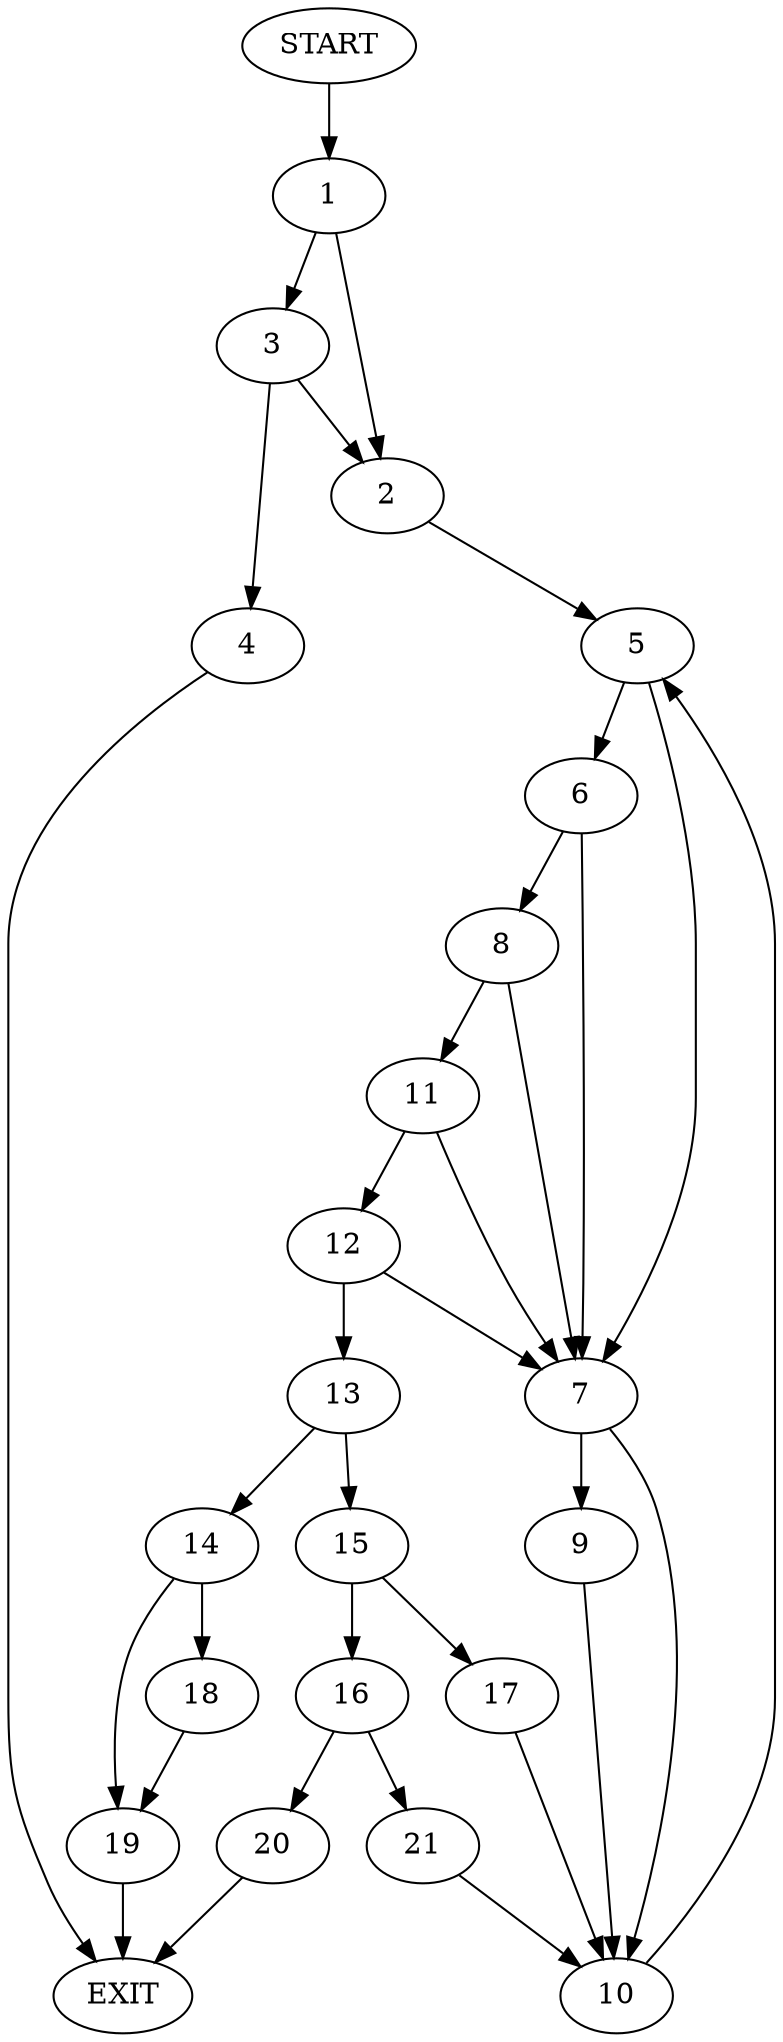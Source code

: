 digraph {
0 [label="START"]
22 [label="EXIT"]
0 -> 1
1 -> 2
1 -> 3
3 -> 2
3 -> 4
2 -> 5
4 -> 22
5 -> 6
5 -> 7
6 -> 8
6 -> 7
7 -> 9
7 -> 10
8 -> 11
8 -> 7
11 -> 12
11 -> 7
12 -> 13
12 -> 7
13 -> 14
13 -> 15
9 -> 10
10 -> 5
15 -> 16
15 -> 17
14 -> 18
14 -> 19
18 -> 19
19 -> 22
17 -> 10
16 -> 20
16 -> 21
21 -> 10
20 -> 22
}
